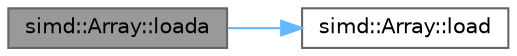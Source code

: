 digraph "simd::Array::loada"
{
 // LATEX_PDF_SIZE
  bgcolor="transparent";
  edge [fontname=Helvetica,fontsize=10,labelfontname=Helvetica,labelfontsize=10];
  node [fontname=Helvetica,fontsize=10,shape=box,height=0.2,width=0.4];
  rankdir="LR";
  Node1 [id="Node000001",label="simd::Array::loada",height=0.2,width=0.4,color="gray40", fillcolor="grey60", style="filled", fontcolor="black",tooltip=" "];
  Node1 -> Node2 [id="edge1_Node000001_Node000002",color="steelblue1",style="solid",tooltip=" "];
  Node2 [id="Node000002",label="simd::Array::load",height=0.2,width=0.4,color="grey40", fillcolor="white", style="filled",URL="$classsimd_1_1Array.html#a49abe2ebd1d1c925379f9b62a305a377",tooltip=" "];
}
